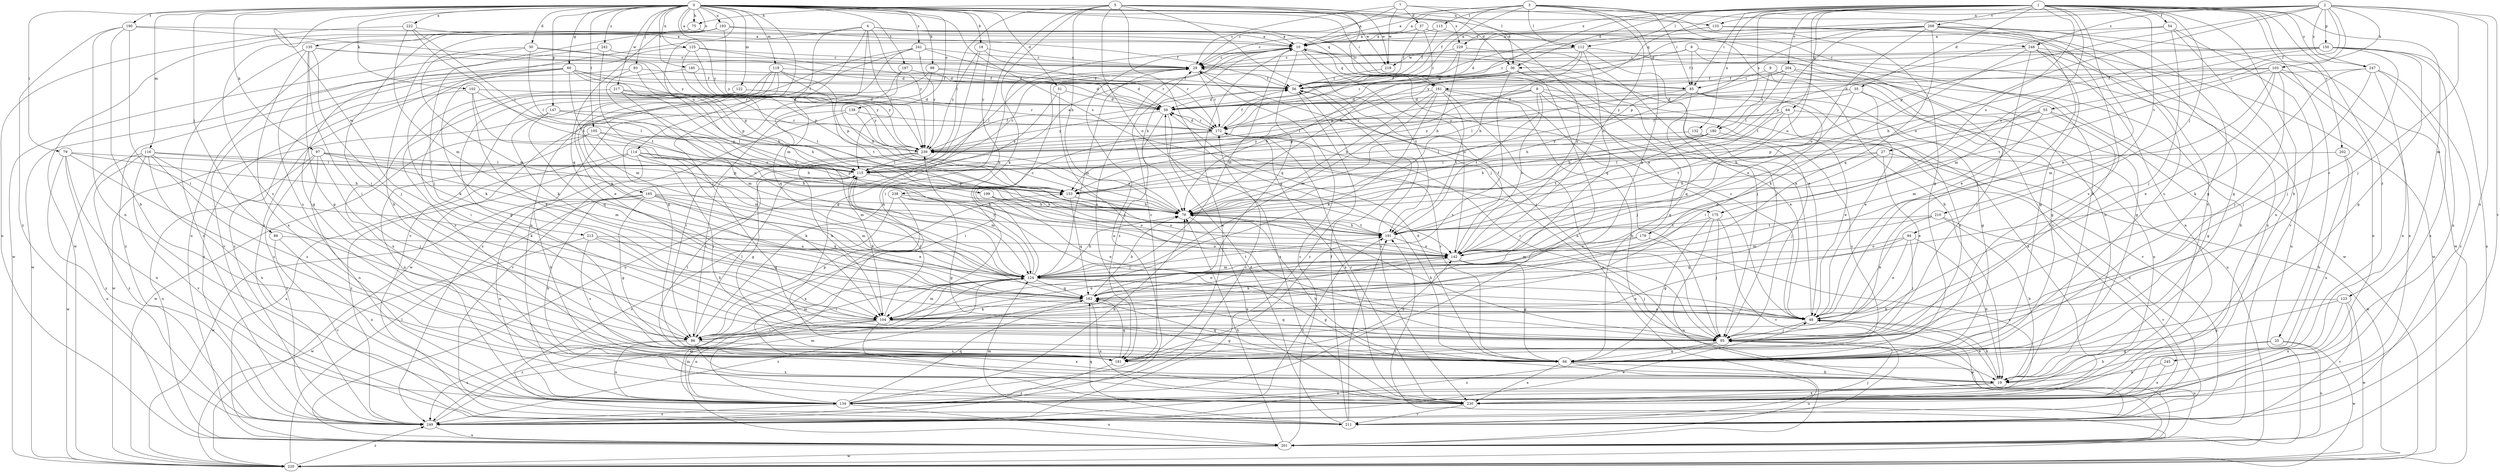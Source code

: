 strict digraph  {
0;
1;
2;
3;
4;
5;
6;
7;
8;
9;
10;
18;
19;
25;
27;
29;
30;
31;
35;
36;
37;
39;
48;
54;
55;
56;
60;
64;
66;
75;
76;
79;
85;
86;
89;
93;
94;
95;
97;
98;
102;
103;
104;
105;
112;
113;
114;
115;
116;
119;
122;
123;
124;
125;
132;
133;
134;
135;
139;
142;
147;
150;
153;
161;
162;
165;
172;
175;
179;
180;
181;
185;
187;
190;
191;
193;
199;
201;
202;
204;
208;
210;
211;
213;
217;
219;
220;
222;
229;
230;
238;
239;
241;
242;
245;
247;
248;
249;
0 -> 10  [label=a];
0 -> 18  [label=b];
0 -> 30  [label=d];
0 -> 31  [label=d];
0 -> 60  [label=g];
0 -> 75  [label=h];
0 -> 79  [label=i];
0 -> 85  [label=i];
0 -> 89  [label=j];
0 -> 93  [label=j];
0 -> 97  [label=k];
0 -> 98  [label=k];
0 -> 102  [label=k];
0 -> 105  [label=l];
0 -> 112  [label=l];
0 -> 116  [label=m];
0 -> 119  [label=m];
0 -> 122  [label=m];
0 -> 125  [label=n];
0 -> 135  [label=o];
0 -> 139  [label=o];
0 -> 147  [label=p];
0 -> 161  [label=q];
0 -> 165  [label=r];
0 -> 175  [label=s];
0 -> 185  [label=t];
0 -> 187  [label=t];
0 -> 190  [label=t];
0 -> 193  [label=u];
0 -> 199  [label=u];
0 -> 213  [label=w];
0 -> 217  [label=w];
0 -> 219  [label=w];
0 -> 222  [label=x];
0 -> 229  [label=x];
0 -> 238  [label=y];
0 -> 239  [label=y];
0 -> 241  [label=z];
0 -> 242  [label=z];
1 -> 19  [label=b];
1 -> 25  [label=c];
1 -> 35  [label=d];
1 -> 36  [label=d];
1 -> 48  [label=e];
1 -> 54  [label=f];
1 -> 64  [label=g];
1 -> 85  [label=i];
1 -> 94  [label=j];
1 -> 112  [label=l];
1 -> 123  [label=m];
1 -> 132  [label=n];
1 -> 142  [label=o];
1 -> 161  [label=q];
1 -> 172  [label=r];
1 -> 175  [label=s];
1 -> 179  [label=s];
1 -> 180  [label=s];
1 -> 202  [label=v];
1 -> 204  [label=v];
1 -> 208  [label=v];
1 -> 210  [label=v];
1 -> 229  [label=x];
1 -> 245  [label=z];
1 -> 247  [label=z];
2 -> 10  [label=a];
2 -> 27  [label=c];
2 -> 55  [label=f];
2 -> 56  [label=f];
2 -> 95  [label=j];
2 -> 103  [label=k];
2 -> 133  [label=n];
2 -> 142  [label=o];
2 -> 150  [label=p];
2 -> 153  [label=p];
2 -> 211  [label=v];
2 -> 230  [label=x];
2 -> 247  [label=z];
2 -> 248  [label=z];
3 -> 10  [label=a];
3 -> 29  [label=c];
3 -> 56  [label=f];
3 -> 66  [label=g];
3 -> 85  [label=i];
3 -> 104  [label=k];
3 -> 112  [label=l];
3 -> 113  [label=l];
3 -> 142  [label=o];
3 -> 172  [label=r];
3 -> 230  [label=x];
4 -> 85  [label=i];
4 -> 95  [label=j];
4 -> 114  [label=l];
4 -> 115  [label=l];
4 -> 124  [label=m];
4 -> 239  [label=y];
4 -> 248  [label=z];
4 -> 249  [label=z];
5 -> 36  [label=d];
5 -> 48  [label=e];
5 -> 66  [label=g];
5 -> 75  [label=h];
5 -> 76  [label=h];
5 -> 95  [label=j];
5 -> 104  [label=k];
5 -> 115  [label=l];
5 -> 133  [label=n];
5 -> 134  [label=n];
5 -> 142  [label=o];
5 -> 219  [label=w];
6 -> 19  [label=b];
6 -> 36  [label=d];
6 -> 85  [label=i];
6 -> 219  [label=w];
6 -> 230  [label=x];
7 -> 10  [label=a];
7 -> 19  [label=b];
7 -> 29  [label=c];
7 -> 36  [label=d];
7 -> 37  [label=d];
7 -> 219  [label=w];
8 -> 39  [label=d];
8 -> 48  [label=e];
8 -> 115  [label=l];
8 -> 142  [label=o];
8 -> 153  [label=p];
8 -> 191  [label=t];
8 -> 211  [label=v];
8 -> 230  [label=x];
9 -> 66  [label=g];
9 -> 85  [label=i];
9 -> 95  [label=j];
9 -> 180  [label=s];
10 -> 29  [label=c];
10 -> 48  [label=e];
10 -> 76  [label=h];
10 -> 86  [label=i];
10 -> 124  [label=m];
10 -> 142  [label=o];
10 -> 161  [label=q];
10 -> 162  [label=q];
10 -> 181  [label=s];
10 -> 191  [label=t];
18 -> 29  [label=c];
18 -> 66  [label=g];
18 -> 172  [label=r];
18 -> 239  [label=y];
19 -> 48  [label=e];
19 -> 76  [label=h];
19 -> 134  [label=n];
19 -> 230  [label=x];
25 -> 19  [label=b];
25 -> 66  [label=g];
25 -> 201  [label=u];
25 -> 220  [label=w];
27 -> 48  [label=e];
27 -> 76  [label=h];
27 -> 115  [label=l];
27 -> 142  [label=o];
27 -> 220  [label=w];
29 -> 56  [label=f];
29 -> 95  [label=j];
29 -> 115  [label=l];
29 -> 124  [label=m];
29 -> 172  [label=r];
30 -> 29  [label=c];
30 -> 39  [label=d];
30 -> 115  [label=l];
30 -> 124  [label=m];
30 -> 220  [label=w];
31 -> 39  [label=d];
31 -> 95  [label=j];
31 -> 201  [label=u];
35 -> 39  [label=d];
35 -> 48  [label=e];
35 -> 142  [label=o];
35 -> 201  [label=u];
35 -> 239  [label=y];
36 -> 56  [label=f];
36 -> 66  [label=g];
36 -> 76  [label=h];
36 -> 134  [label=n];
36 -> 181  [label=s];
37 -> 10  [label=a];
37 -> 19  [label=b];
37 -> 29  [label=c];
37 -> 56  [label=f];
37 -> 76  [label=h];
37 -> 211  [label=v];
39 -> 172  [label=r];
39 -> 181  [label=s];
39 -> 230  [label=x];
39 -> 239  [label=y];
48 -> 10  [label=a];
48 -> 19  [label=b];
48 -> 29  [label=c];
48 -> 95  [label=j];
54 -> 10  [label=a];
54 -> 95  [label=j];
54 -> 134  [label=n];
54 -> 153  [label=p];
54 -> 211  [label=v];
55 -> 66  [label=g];
55 -> 76  [label=h];
55 -> 86  [label=i];
55 -> 124  [label=m];
55 -> 153  [label=p];
55 -> 172  [label=r];
56 -> 39  [label=d];
56 -> 230  [label=x];
56 -> 249  [label=z];
60 -> 39  [label=d];
60 -> 56  [label=f];
60 -> 104  [label=k];
60 -> 124  [label=m];
60 -> 153  [label=p];
60 -> 211  [label=v];
60 -> 220  [label=w];
60 -> 239  [label=y];
60 -> 249  [label=z];
64 -> 48  [label=e];
64 -> 76  [label=h];
64 -> 134  [label=n];
64 -> 172  [label=r];
64 -> 191  [label=t];
64 -> 239  [label=y];
66 -> 19  [label=b];
66 -> 39  [label=d];
66 -> 162  [label=q];
66 -> 172  [label=r];
66 -> 201  [label=u];
66 -> 230  [label=x];
75 -> 10  [label=a];
75 -> 181  [label=s];
75 -> 220  [label=w];
76 -> 191  [label=t];
76 -> 230  [label=x];
76 -> 239  [label=y];
79 -> 76  [label=h];
79 -> 115  [label=l];
79 -> 134  [label=n];
79 -> 181  [label=s];
79 -> 201  [label=u];
79 -> 249  [label=z];
85 -> 39  [label=d];
85 -> 66  [label=g];
85 -> 76  [label=h];
85 -> 86  [label=i];
85 -> 115  [label=l];
85 -> 162  [label=q];
85 -> 181  [label=s];
86 -> 115  [label=l];
86 -> 124  [label=m];
86 -> 134  [label=n];
86 -> 153  [label=p];
86 -> 181  [label=s];
86 -> 230  [label=x];
86 -> 249  [label=z];
89 -> 134  [label=n];
89 -> 142  [label=o];
89 -> 211  [label=v];
93 -> 56  [label=f];
93 -> 76  [label=h];
93 -> 142  [label=o];
93 -> 249  [label=z];
94 -> 19  [label=b];
94 -> 48  [label=e];
94 -> 95  [label=j];
94 -> 142  [label=o];
94 -> 162  [label=q];
95 -> 66  [label=g];
95 -> 76  [label=h];
95 -> 162  [label=q];
95 -> 172  [label=r];
95 -> 201  [label=u];
95 -> 249  [label=z];
97 -> 95  [label=j];
97 -> 115  [label=l];
97 -> 124  [label=m];
97 -> 134  [label=n];
97 -> 153  [label=p];
97 -> 201  [label=u];
97 -> 249  [label=z];
98 -> 39  [label=d];
98 -> 56  [label=f];
98 -> 220  [label=w];
98 -> 249  [label=z];
102 -> 39  [label=d];
102 -> 48  [label=e];
102 -> 115  [label=l];
102 -> 142  [label=o];
102 -> 249  [label=z];
103 -> 39  [label=d];
103 -> 48  [label=e];
103 -> 56  [label=f];
103 -> 95  [label=j];
103 -> 124  [label=m];
103 -> 134  [label=n];
103 -> 191  [label=t];
103 -> 230  [label=x];
104 -> 66  [label=g];
104 -> 86  [label=i];
104 -> 115  [label=l];
104 -> 124  [label=m];
104 -> 134  [label=n];
104 -> 142  [label=o];
104 -> 230  [label=x];
104 -> 249  [label=z];
105 -> 76  [label=h];
105 -> 124  [label=m];
105 -> 134  [label=n];
105 -> 220  [label=w];
105 -> 239  [label=y];
112 -> 29  [label=c];
112 -> 39  [label=d];
112 -> 76  [label=h];
112 -> 95  [label=j];
112 -> 153  [label=p];
112 -> 162  [label=q];
112 -> 220  [label=w];
113 -> 10  [label=a];
113 -> 56  [label=f];
113 -> 142  [label=o];
114 -> 19  [label=b];
114 -> 95  [label=j];
114 -> 104  [label=k];
114 -> 115  [label=l];
114 -> 124  [label=m];
114 -> 153  [label=p];
114 -> 201  [label=u];
114 -> 249  [label=z];
115 -> 10  [label=a];
115 -> 29  [label=c];
115 -> 104  [label=k];
115 -> 124  [label=m];
115 -> 153  [label=p];
116 -> 76  [label=h];
116 -> 104  [label=k];
116 -> 115  [label=l];
116 -> 134  [label=n];
116 -> 181  [label=s];
116 -> 211  [label=v];
116 -> 220  [label=w];
116 -> 249  [label=z];
119 -> 48  [label=e];
119 -> 56  [label=f];
119 -> 66  [label=g];
119 -> 104  [label=k];
119 -> 153  [label=p];
119 -> 162  [label=q];
119 -> 191  [label=t];
122 -> 39  [label=d];
122 -> 86  [label=i];
122 -> 172  [label=r];
122 -> 181  [label=s];
123 -> 66  [label=g];
123 -> 104  [label=k];
123 -> 211  [label=v];
123 -> 220  [label=w];
123 -> 230  [label=x];
124 -> 29  [label=c];
124 -> 48  [label=e];
124 -> 66  [label=g];
124 -> 76  [label=h];
124 -> 86  [label=i];
124 -> 162  [label=q];
124 -> 191  [label=t];
124 -> 239  [label=y];
125 -> 29  [label=c];
125 -> 39  [label=d];
125 -> 66  [label=g];
125 -> 153  [label=p];
125 -> 191  [label=t];
132 -> 95  [label=j];
132 -> 181  [label=s];
132 -> 239  [label=y];
133 -> 10  [label=a];
133 -> 39  [label=d];
133 -> 66  [label=g];
133 -> 181  [label=s];
134 -> 10  [label=a];
134 -> 76  [label=h];
134 -> 124  [label=m];
134 -> 162  [label=q];
134 -> 172  [label=r];
134 -> 201  [label=u];
134 -> 249  [label=z];
135 -> 29  [label=c];
135 -> 66  [label=g];
135 -> 86  [label=i];
135 -> 95  [label=j];
135 -> 153  [label=p];
135 -> 230  [label=x];
135 -> 249  [label=z];
139 -> 76  [label=h];
139 -> 86  [label=i];
139 -> 172  [label=r];
139 -> 211  [label=v];
142 -> 56  [label=f];
142 -> 66  [label=g];
142 -> 95  [label=j];
142 -> 104  [label=k];
142 -> 124  [label=m];
147 -> 115  [label=l];
147 -> 162  [label=q];
147 -> 172  [label=r];
147 -> 220  [label=w];
150 -> 29  [label=c];
150 -> 56  [label=f];
150 -> 66  [label=g];
150 -> 76  [label=h];
150 -> 95  [label=j];
150 -> 124  [label=m];
150 -> 134  [label=n];
150 -> 201  [label=u];
153 -> 76  [label=h];
153 -> 142  [label=o];
153 -> 162  [label=q];
161 -> 19  [label=b];
161 -> 39  [label=d];
161 -> 76  [label=h];
161 -> 95  [label=j];
161 -> 104  [label=k];
161 -> 124  [label=m];
161 -> 191  [label=t];
161 -> 201  [label=u];
162 -> 48  [label=e];
162 -> 76  [label=h];
162 -> 104  [label=k];
162 -> 142  [label=o];
162 -> 230  [label=x];
162 -> 249  [label=z];
165 -> 19  [label=b];
165 -> 48  [label=e];
165 -> 66  [label=g];
165 -> 76  [label=h];
165 -> 124  [label=m];
165 -> 134  [label=n];
165 -> 162  [label=q];
165 -> 220  [label=w];
172 -> 39  [label=d];
172 -> 56  [label=f];
172 -> 86  [label=i];
172 -> 230  [label=x];
172 -> 239  [label=y];
175 -> 66  [label=g];
175 -> 95  [label=j];
175 -> 191  [label=t];
175 -> 201  [label=u];
175 -> 211  [label=v];
179 -> 124  [label=m];
179 -> 142  [label=o];
179 -> 230  [label=x];
180 -> 76  [label=h];
180 -> 115  [label=l];
180 -> 191  [label=t];
180 -> 239  [label=y];
180 -> 249  [label=z];
181 -> 29  [label=c];
181 -> 115  [label=l];
181 -> 142  [label=o];
181 -> 162  [label=q];
181 -> 249  [label=z];
185 -> 56  [label=f];
185 -> 104  [label=k];
185 -> 239  [label=y];
187 -> 56  [label=f];
187 -> 76  [label=h];
187 -> 162  [label=q];
190 -> 10  [label=a];
190 -> 19  [label=b];
190 -> 86  [label=i];
190 -> 134  [label=n];
190 -> 239  [label=y];
190 -> 249  [label=z];
191 -> 76  [label=h];
191 -> 142  [label=o];
193 -> 10  [label=a];
193 -> 19  [label=b];
193 -> 56  [label=f];
193 -> 86  [label=i];
193 -> 95  [label=j];
193 -> 162  [label=q];
193 -> 201  [label=u];
193 -> 239  [label=y];
199 -> 48  [label=e];
199 -> 76  [label=h];
199 -> 142  [label=o];
201 -> 29  [label=c];
201 -> 76  [label=h];
201 -> 95  [label=j];
201 -> 124  [label=m];
201 -> 220  [label=w];
202 -> 19  [label=b];
202 -> 115  [label=l];
202 -> 230  [label=x];
204 -> 19  [label=b];
204 -> 56  [label=f];
204 -> 66  [label=g];
204 -> 115  [label=l];
204 -> 239  [label=y];
208 -> 10  [label=a];
208 -> 66  [label=g];
208 -> 95  [label=j];
208 -> 142  [label=o];
208 -> 153  [label=p];
208 -> 162  [label=q];
208 -> 181  [label=s];
208 -> 191  [label=t];
208 -> 220  [label=w];
208 -> 239  [label=y];
210 -> 19  [label=b];
210 -> 48  [label=e];
210 -> 124  [label=m];
210 -> 191  [label=t];
210 -> 211  [label=v];
211 -> 39  [label=d];
211 -> 48  [label=e];
211 -> 56  [label=f];
211 -> 95  [label=j];
211 -> 124  [label=m];
211 -> 162  [label=q];
211 -> 191  [label=t];
213 -> 104  [label=k];
213 -> 142  [label=o];
213 -> 162  [label=q];
213 -> 181  [label=s];
213 -> 220  [label=w];
217 -> 39  [label=d];
217 -> 76  [label=h];
217 -> 124  [label=m];
217 -> 191  [label=t];
217 -> 230  [label=x];
217 -> 239  [label=y];
219 -> 56  [label=f];
220 -> 115  [label=l];
220 -> 191  [label=t];
220 -> 249  [label=z];
222 -> 10  [label=a];
222 -> 115  [label=l];
222 -> 124  [label=m];
222 -> 191  [label=t];
222 -> 201  [label=u];
229 -> 29  [label=c];
229 -> 76  [label=h];
229 -> 95  [label=j];
229 -> 172  [label=r];
230 -> 172  [label=r];
230 -> 211  [label=v];
238 -> 66  [label=g];
238 -> 76  [label=h];
238 -> 95  [label=j];
238 -> 211  [label=v];
238 -> 230  [label=x];
239 -> 56  [label=f];
239 -> 66  [label=g];
239 -> 86  [label=i];
239 -> 104  [label=k];
239 -> 115  [label=l];
241 -> 29  [label=c];
241 -> 66  [label=g];
241 -> 134  [label=n];
241 -> 172  [label=r];
241 -> 211  [label=v];
241 -> 239  [label=y];
242 -> 29  [label=c];
242 -> 181  [label=s];
242 -> 191  [label=t];
245 -> 19  [label=b];
245 -> 230  [label=x];
247 -> 56  [label=f];
247 -> 95  [label=j];
247 -> 104  [label=k];
247 -> 134  [label=n];
247 -> 230  [label=x];
247 -> 249  [label=z];
248 -> 29  [label=c];
248 -> 48  [label=e];
248 -> 66  [label=g];
248 -> 104  [label=k];
248 -> 134  [label=n];
248 -> 201  [label=u];
248 -> 220  [label=w];
249 -> 10  [label=a];
249 -> 48  [label=e];
249 -> 124  [label=m];
249 -> 191  [label=t];
249 -> 201  [label=u];
}
